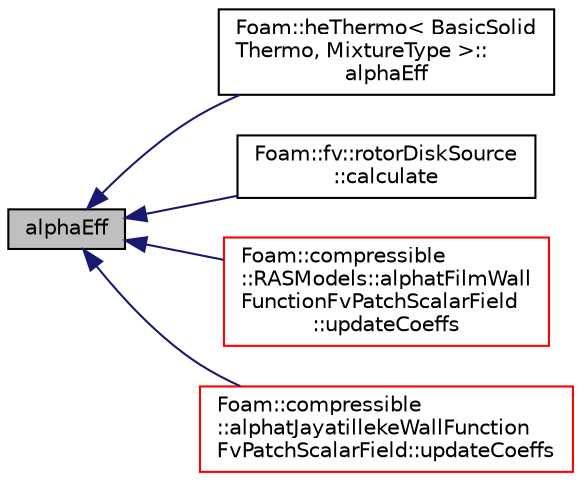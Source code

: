 digraph "alphaEff"
{
  bgcolor="transparent";
  edge [fontname="Helvetica",fontsize="10",labelfontname="Helvetica",labelfontsize="10"];
  node [fontname="Helvetica",fontsize="10",shape=record];
  rankdir="LR";
  Node3 [label="alphaEff",height=0.2,width=0.4,color="black", fillcolor="grey75", style="filled", fontcolor="black"];
  Node3 -> Node4 [dir="back",color="midnightblue",fontsize="10",style="solid",fontname="Helvetica"];
  Node4 [label="Foam::heThermo\< BasicSolid\lThermo, MixtureType \>::\lalphaEff",height=0.2,width=0.4,color="black",URL="$a31021.html#a5ea092ef5d25113f75956fc17a8f88ef",tooltip="Effective thermal diffusivity of mixture [kg/m/s]. "];
  Node3 -> Node5 [dir="back",color="midnightblue",fontsize="10",style="solid",fontname="Helvetica"];
  Node5 [label="Foam::fv::rotorDiskSource\l::calculate",height=0.2,width=0.4,color="black",URL="$a24629.html#a0ef5630c93901e39867160ebad920cd6",tooltip="Calculate forces. "];
  Node3 -> Node6 [dir="back",color="midnightblue",fontsize="10",style="solid",fontname="Helvetica"];
  Node6 [label="Foam::compressible\l::RASModels::alphatFilmWall\lFunctionFvPatchScalarField\l::updateCoeffs",height=0.2,width=0.4,color="red",URL="$a30109.html#a7e24eafac629d3733181cd942d4c902f",tooltip="Update the coefficients associated with the patch field. "];
  Node3 -> Node8 [dir="back",color="midnightblue",fontsize="10",style="solid",fontname="Helvetica"];
  Node8 [label="Foam::compressible\l::alphatJayatillekeWallFunction\lFvPatchScalarField::updateCoeffs",height=0.2,width=0.4,color="red",URL="$a32029.html#a7e24eafac629d3733181cd942d4c902f",tooltip="Update the coefficients associated with the patch field. "];
}
